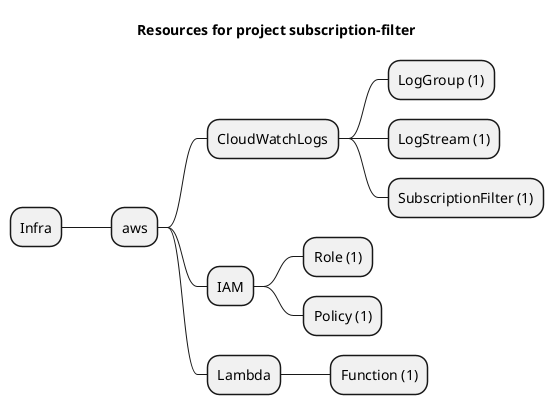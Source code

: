 @startmindmap
title Resources for project subscription-filter
skinparam monochrome true
+ Infra
++ aws
+++ CloudWatchLogs
++++ LogGroup (1)
++++ LogStream (1)
++++ SubscriptionFilter (1)
+++ IAM
++++ Role (1)
++++ Policy (1)
+++ Lambda
++++ Function (1)
@endmindmap